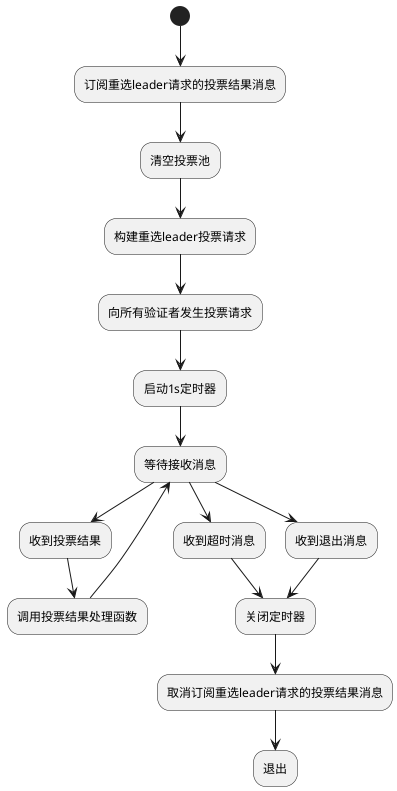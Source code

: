 @startuml
(*) --> 订阅重选leader请求的投票结果消息
--> 清空投票池
--> 构建重选leader投票请求
--> 向所有验证者发生投票请求
--> 启动1s定时器
--> 等待接收消息
--> 收到投票结果
--> 调用投票结果处理函数
--> 等待接收消息
等待接收消息--> 收到超时消息
--> 关闭定时器
等待接收消息--> 收到退出消息
--> 关闭定时器
--> 取消订阅重选leader请求的投票结果消息
--> 退出
@enduml